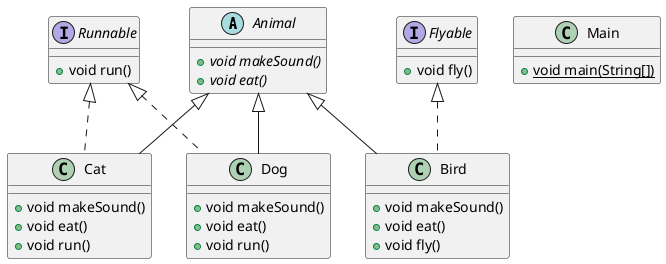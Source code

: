 @startuml
abstract class Animal {
+ {abstract}void makeSound()
+ {abstract}void eat()
}

class Dog {
+ void makeSound()
+ void eat()
+ void run()
}

class Bird {
+ void makeSound()
+ void eat()
+ void fly()
}

class Cat {
+ void makeSound()
+ void eat()
+ void run()
}

class Main {
+ {static} void main(String[])
}

interface Flyable {
+ void fly()
}

interface Runnable {
+ void run()
}



Runnable <|.. Dog
Animal <|-- Dog
Flyable <|.. Bird
Animal <|-- Bird
Runnable <|.. Cat
Animal <|-- Cat
@enduml